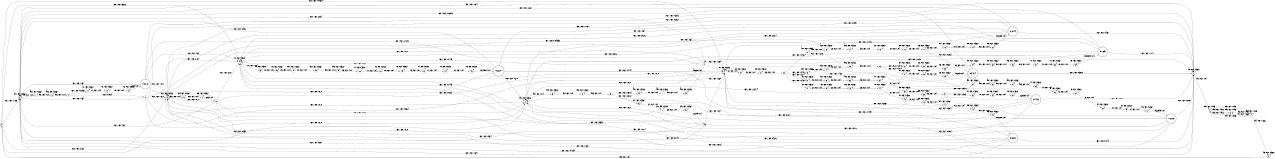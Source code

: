 digraph FST {
rankdir = LR;
size = "8.5,11";
center = 1;
orientation = Portrait;
ranksep = "0.4";
nodesep = "0.25";
0 [label = "0", shape = circle, style = bold, fontsize = 14]
	0 -> 6 [label = "<eps>:<eps>/11.505", fontsize = 14];
	0 -> 15 [label = "<eps>:<eps>/67.384", fontsize = 14];
	0 -> 19 [label = "<eps>:<eps>/0.0088017", fontsize = 14];
	0 -> 82 [label = "<eps>:<eps>/22.553", fontsize = 14];
	0 -> 94 [label = "<eps>:<eps>/83.365", fontsize = 14];
1 [label = "1", shape = circle, style = solid, fontsize = 14]
	1 -> 1 [label = "sil_1:<eps>/0.35667", fontsize = 14];
	1 -> 2 [label = "sil_1:<eps>/1.204", fontsize = 14];
2 [label = "2", shape = circle, style = solid, fontsize = 14]
	2 -> 2 [label = "sil_2:<eps>/1.0986", fontsize = 14];
	2 -> 3 [label = "sil_2:<eps>/1.0986", fontsize = 14];
	2 -> 4 [label = "sil_2:<eps>/1.0986", fontsize = 14];
3 [label = "3", shape = circle, style = solid, fontsize = 14]
	3 -> 2 [label = "sil_3:<eps>/1.0986", fontsize = 14];
	3 -> 3 [label = "sil_3:<eps>/1.0986", fontsize = 14];
	3 -> 4 [label = "sil_3:<eps>/1.0986", fontsize = 14];
4 [label = "4", shape = circle, style = solid, fontsize = 14]
	4 -> 2 [label = "sil_4:<eps>/1.3863", fontsize = 14];
	4 -> 3 [label = "sil_4:<eps>/1.3863", fontsize = 14];
	4 -> 4 [label = "sil_4:<eps>/1.3863", fontsize = 14];
	4 -> 5 [label = "sil_4:<eps>/1.3863", fontsize = 14];
5 [label = "5", shape = doublecircle, style = solid, fontsize = 14]
	5 -> 5 [label = "sil_5:<eps>/0.35667", fontsize = 14];
	5 -> 0 [label = "sil_5:<eps>/1.204", fontsize = 14];
6 [label = "6", shape = circle, style = solid, fontsize = 14]
	6 -> 6 [label = "ah_1:<eps>/0.35667", fontsize = 14];
	6 -> 7 [label = "ah_1:<eps>/1.204", fontsize = 14];
7 [label = "7", shape = circle, style = solid, fontsize = 14]
	7 -> 7 [label = "ah_2:<eps>/0.35667", fontsize = 14];
	7 -> 8 [label = "ah_2:<eps>/1.204", fontsize = 14];
8 [label = "8", shape = circle, style = solid, fontsize = 14]
	8 -> 8 [label = "ah_3:<eps>/0.35667", fontsize = 14];
	8 -> 9 [label = "ah_3:<eps>/1.204", fontsize = 14];
9 [label = "9", shape = circle, style = solid, fontsize = 14]
	9 -> 10 [label = "<eps>:a/1.0969", fontsize = 14];
	9 -> 11 [label = "<eps>:<eps>/0.039324", fontsize = 14];
10 [label = "10", shape = circle, style = solid, fontsize = 14]
	10 -> 1 [label = "<eps>:<eps>/0.23084", fontsize = 14];
	10 -> 6 [label = "<eps>:<eps>/4.654", fontsize = 14];
	10 -> 15 [label = "<eps>:<eps>/1e+10", fontsize = 14];
	10 -> 19 [label = "<eps>:<eps>/0.05884", fontsize = 14];
	10 -> 82 [label = "<eps>:<eps>/1e+10", fontsize = 14];
	10 -> 94 [label = "<eps>:<eps>/3.2677", fontsize = 14];
11 [label = "11", shape = circle, style = solid, fontsize = 14]
	11 -> 11 [label = "v_1:<eps>/0.35667", fontsize = 14];
	11 -> 12 [label = "v_1:<eps>/1.204", fontsize = 14];
12 [label = "12", shape = circle, style = solid, fontsize = 14]
	12 -> 12 [label = "v_2:<eps>/0.35667", fontsize = 14];
	12 -> 13 [label = "v_2:<eps>/1.204", fontsize = 14];
13 [label = "13", shape = circle, style = solid, fontsize = 14]
	13 -> 13 [label = "v_3:<eps>/0.35667", fontsize = 14];
	13 -> 14 [label = "v_3:of/1.204", fontsize = 14];
14 [label = "14/307.22", shape = doublecircle, style = solid, fontsize = 14]
	14 -> 1 [label = "<eps>:<eps>/0.25192", fontsize = 14];
	14 -> 6 [label = "<eps>:<eps>/4.654", fontsize = 14];
	14 -> 15 [label = "<eps>:<eps>/1e+10", fontsize = 14];
	14 -> 19 [label = "<eps>:<eps>/-0.78412", fontsize = 14];
	14 -> 82 [label = "<eps>:<eps>/1e+10", fontsize = 14];
	14 -> 94 [label = "<eps>:<eps>/4.654", fontsize = 14];
15 [label = "15", shape = circle, style = solid, fontsize = 14]
	15 -> 15 [label = "ey_1:<eps>/0.35667", fontsize = 14];
	15 -> 16 [label = "ey_1:<eps>/1.204", fontsize = 14];
16 [label = "16", shape = circle, style = solid, fontsize = 14]
	16 -> 16 [label = "ey_2:<eps>/0.35667", fontsize = 14];
	16 -> 17 [label = "ey_2:<eps>/1.204", fontsize = 14];
17 [label = "17", shape = circle, style = solid, fontsize = 14]
	17 -> 17 [label = "ey_3:<eps>/0.35667", fontsize = 14];
	17 -> 18 [label = "ey_3:a/1.204", fontsize = 14];
18 [label = "18", shape = circle, style = solid, fontsize = 14]
	18 -> 1 [label = "<eps>:<eps>/0.23084", fontsize = 14];
	18 -> 6 [label = "<eps>:<eps>/4.654", fontsize = 14];
	18 -> 15 [label = "<eps>:<eps>/1e+10", fontsize = 14];
	18 -> 19 [label = "<eps>:<eps>/0.05884", fontsize = 14];
	18 -> 82 [label = "<eps>:<eps>/1e+10", fontsize = 14];
	18 -> 94 [label = "<eps>:<eps>/3.2677", fontsize = 14];
19 [label = "19", shape = circle, style = solid, fontsize = 14]
	19 -> 19 [label = "p_1:<eps>/0.35667", fontsize = 14];
	19 -> 20 [label = "p_1:<eps>/1.204", fontsize = 14];
20 [label = "20", shape = circle, style = solid, fontsize = 14]
	20 -> 20 [label = "p_2:<eps>/0.35667", fontsize = 14];
	20 -> 21 [label = "p_2:<eps>/1.204", fontsize = 14];
21 [label = "21", shape = circle, style = solid, fontsize = 14]
	21 -> 21 [label = "p_3:<eps>/0.35667", fontsize = 14];
	21 -> 22 [label = "p_3:<eps>/1.204", fontsize = 14];
22 [label = "22", shape = circle, style = solid, fontsize = 14]
	22 -> 23 [label = "<eps>:<eps>/1.5425", fontsize = 14];
	22 -> 41 [label = "<eps>:<eps>/7.6485", fontsize = 14];
	22 -> 51 [label = "<eps>:<eps>/1.6811", fontsize = 14];
	22 -> 72 [label = "<eps>:<eps>/10.963", fontsize = 14];
23 [label = "23", shape = circle, style = solid, fontsize = 14]
	23 -> 23 [label = "eh_1:<eps>/0.35667", fontsize = 14];
	23 -> 24 [label = "eh_1:<eps>/1.204", fontsize = 14];
24 [label = "24", shape = circle, style = solid, fontsize = 14]
	24 -> 24 [label = "eh_2:<eps>/0.35667", fontsize = 14];
	24 -> 25 [label = "eh_2:<eps>/1.204", fontsize = 14];
25 [label = "25", shape = circle, style = solid, fontsize = 14]
	25 -> 25 [label = "eh_3:<eps>/0.35667", fontsize = 14];
	25 -> 26 [label = "eh_3:<eps>/1.204", fontsize = 14];
26 [label = "26", shape = circle, style = solid, fontsize = 14]
	26 -> 27 [label = "<eps>:<eps>/0.40079", fontsize = 14];
	26 -> 31 [label = "<eps>:<eps>/0.12975", fontsize = 14];
27 [label = "27", shape = circle, style = solid, fontsize = 14]
	27 -> 27 [label = "k_1:<eps>/0.35667", fontsize = 14];
	27 -> 28 [label = "k_1:<eps>/1.204", fontsize = 14];
28 [label = "28", shape = circle, style = solid, fontsize = 14]
	28 -> 28 [label = "k_2:<eps>/0.35667", fontsize = 14];
	28 -> 29 [label = "k_2:<eps>/1.204", fontsize = 14];
29 [label = "29", shape = circle, style = solid, fontsize = 14]
	29 -> 29 [label = "k_3:<eps>/0.35667", fontsize = 14];
	29 -> 30 [label = "k_3:peck/1.204", fontsize = 14];
30 [label = "30/57.319", shape = doublecircle, style = solid, fontsize = 14]
	30 -> 1 [label = "<eps>:<eps>/0.33205", fontsize = 14];
	30 -> 6 [label = "<eps>:<eps>/-0.082238", fontsize = 14];
	30 -> 15 [label = "<eps>:<eps>/0.0095695", fontsize = 14];
	30 -> 19 [label = "<eps>:<eps>/1.4351", fontsize = 14];
	30 -> 82 [label = "<eps>:<eps>/-0.57179", fontsize = 14];
	30 -> 94 [label = "<eps>:<eps>/3.9608", fontsize = 14];
31 [label = "31", shape = circle, style = solid, fontsize = 14]
	31 -> 31 [label = "p_1:<eps>/0.35667", fontsize = 14];
	31 -> 32 [label = "p_1:<eps>/1.204", fontsize = 14];
32 [label = "32", shape = circle, style = solid, fontsize = 14]
	32 -> 32 [label = "p_2:<eps>/0.35667", fontsize = 14];
	32 -> 33 [label = "p_2:<eps>/1.204", fontsize = 14];
33 [label = "33", shape = circle, style = solid, fontsize = 14]
	33 -> 33 [label = "p_3:<eps>/0.35667", fontsize = 14];
	33 -> 34 [label = "p_3:<eps>/1.204", fontsize = 14];
34 [label = "34", shape = circle, style = solid, fontsize = 14]
	34 -> 34 [label = "er_1:<eps>/0.35667", fontsize = 14];
	34 -> 35 [label = "er_1:<eps>/1.204", fontsize = 14];
35 [label = "35", shape = circle, style = solid, fontsize = 14]
	35 -> 35 [label = "er_2:<eps>/0.35667", fontsize = 14];
	35 -> 36 [label = "er_2:<eps>/1.204", fontsize = 14];
36 [label = "36", shape = circle, style = solid, fontsize = 14]
	36 -> 36 [label = "er_3:<eps>/0.35667", fontsize = 14];
	36 -> 37 [label = "er_3:<eps>/1.204", fontsize = 14];
37 [label = "37", shape = circle, style = solid, fontsize = 14]
	37 -> 37 [label = "z_1:<eps>/0.35667", fontsize = 14];
	37 -> 38 [label = "z_1:<eps>/1.204", fontsize = 14];
38 [label = "38", shape = circle, style = solid, fontsize = 14]
	38 -> 38 [label = "z_2:<eps>/0.35667", fontsize = 14];
	38 -> 39 [label = "z_2:<eps>/1.204", fontsize = 14];
39 [label = "39", shape = circle, style = solid, fontsize = 14]
	39 -> 39 [label = "z_3:<eps>/0.35667", fontsize = 14];
	39 -> 40 [label = "z_3:peppers/1.204", fontsize = 14];
40 [label = "40/1.0695", shape = doublecircle, style = solid, fontsize = 14]
	40 -> 1 [label = "<eps>:<eps>/1.7014", fontsize = 14];
	40 -> 6 [label = "<eps>:<eps>/1.2867", fontsize = 14];
	40 -> 15 [label = "<eps>:<eps>/4.654", fontsize = 14];
	40 -> 19 [label = "<eps>:<eps>/-0.8873", fontsize = 14];
	40 -> 82 [label = "<eps>:<eps>/1.3218", fontsize = 14];
	40 -> 94 [label = "<eps>:<eps>/4.654", fontsize = 14];
41 [label = "41", shape = circle, style = solid, fontsize = 14]
	41 -> 41 [label = "iy_1:<eps>/0.35667", fontsize = 14];
	41 -> 42 [label = "iy_1:<eps>/1.204", fontsize = 14];
42 [label = "42", shape = circle, style = solid, fontsize = 14]
	42 -> 42 [label = "iy_2:<eps>/0.35667", fontsize = 14];
	42 -> 43 [label = "iy_2:<eps>/1.204", fontsize = 14];
43 [label = "43", shape = circle, style = solid, fontsize = 14]
	43 -> 43 [label = "iy_3:<eps>/0.35667", fontsize = 14];
	43 -> 44 [label = "iy_3:<eps>/1.204", fontsize = 14];
44 [label = "44", shape = circle, style = solid, fontsize = 14]
	44 -> 44 [label = "t_1:<eps>/0.35667", fontsize = 14];
	44 -> 45 [label = "t_1:<eps>/1.204", fontsize = 14];
45 [label = "45", shape = circle, style = solid, fontsize = 14]
	45 -> 45 [label = "t_2:<eps>/0.35667", fontsize = 14];
	45 -> 46 [label = "t_2:<eps>/1.204", fontsize = 14];
46 [label = "46", shape = circle, style = solid, fontsize = 14]
	46 -> 46 [label = "t_3:<eps>/0.35667", fontsize = 14];
	46 -> 47 [label = "t_3:<eps>/1.204", fontsize = 14];
47 [label = "47", shape = circle, style = solid, fontsize = 14]
	47 -> 47 [label = "er_1:<eps>/0.35667", fontsize = 14];
	47 -> 48 [label = "er_1:<eps>/1.204", fontsize = 14];
48 [label = "48", shape = circle, style = solid, fontsize = 14]
	48 -> 48 [label = "er_2:<eps>/0.35667", fontsize = 14];
	48 -> 49 [label = "er_2:<eps>/1.204", fontsize = 14];
49 [label = "49", shape = circle, style = solid, fontsize = 14]
	49 -> 49 [label = "er_3:<eps>/0.35667", fontsize = 14];
	49 -> 50 [label = "er_3:peter/1.204", fontsize = 14];
50 [label = "50/36.852", shape = doublecircle, style = solid, fontsize = 14]
	50 -> 1 [label = "<eps>:<eps>/0.37414", fontsize = 14];
	50 -> 6 [label = "<eps>:<eps>/1.6094", fontsize = 14];
	50 -> 15 [label = "<eps>:<eps>/2.3514", fontsize = 14];
	50 -> 19 [label = "<eps>:<eps>/-0.47594", fontsize = 14];
	50 -> 82 [label = "<eps>:<eps>/3.9608", fontsize = 14];
	50 -> 94 [label = "<eps>:<eps>/1.8814", fontsize = 14];
51 [label = "51", shape = circle, style = solid, fontsize = 14]
	51 -> 51 [label = "ih_1:<eps>/0.35667", fontsize = 14];
	51 -> 52 [label = "ih_1:<eps>/1.204", fontsize = 14];
52 [label = "52", shape = circle, style = solid, fontsize = 14]
	52 -> 52 [label = "ih_2:<eps>/0.35667", fontsize = 14];
	52 -> 53 [label = "ih_2:<eps>/1.204", fontsize = 14];
53 [label = "53", shape = circle, style = solid, fontsize = 14]
	53 -> 53 [label = "ih_3:<eps>/0.35667", fontsize = 14];
	53 -> 54 [label = "ih_3:<eps>/1.204", fontsize = 14];
54 [label = "54", shape = circle, style = solid, fontsize = 14]
	54 -> 54 [label = "k_1:<eps>/0.35667", fontsize = 14];
	54 -> 55 [label = "k_1:<eps>/1.204", fontsize = 14];
55 [label = "55", shape = circle, style = solid, fontsize = 14]
	55 -> 55 [label = "k_2:<eps>/0.35667", fontsize = 14];
	55 -> 56 [label = "k_2:<eps>/1.204", fontsize = 14];
56 [label = "56", shape = circle, style = solid, fontsize = 14]
	56 -> 56 [label = "k_3:<eps>/0.35667", fontsize = 14];
	56 -> 57 [label = "k_3:<eps>/1.204", fontsize = 14];
57 [label = "57", shape = circle, style = solid, fontsize = 14]
	57 -> 58 [label = "<eps>:<eps>/0.22851", fontsize = 14];
	57 -> 62 [label = "<eps>:<eps>/0.23318", fontsize = 14];
58 [label = "58", shape = circle, style = solid, fontsize = 14]
	58 -> 58 [label = "t_1:<eps>/0.35667", fontsize = 14];
	58 -> 59 [label = "t_1:<eps>/1.204", fontsize = 14];
59 [label = "59", shape = circle, style = solid, fontsize = 14]
	59 -> 59 [label = "t_2:<eps>/0.35667", fontsize = 14];
	59 -> 60 [label = "t_2:<eps>/1.204", fontsize = 14];
60 [label = "60", shape = circle, style = solid, fontsize = 14]
	60 -> 60 [label = "t_3:<eps>/0.35667", fontsize = 14];
	60 -> 61 [label = "t_3:picked/1.204", fontsize = 14];
61 [label = "61/2.1513", shape = doublecircle, style = solid, fontsize = 14]
	61 -> 1 [label = "<eps>:<eps>/1.2007", fontsize = 14];
	61 -> 6 [label = "<eps>:<eps>/2.3514", fontsize = 14];
	61 -> 15 [label = "<eps>:<eps>/3.5553", fontsize = 14];
	61 -> 19 [label = "<eps>:<eps>/-0.88337", fontsize = 14];
	61 -> 82 [label = "<eps>:<eps>/3.2677", fontsize = 14];
	61 -> 94 [label = "<eps>:<eps>/1e+10", fontsize = 14];
62 [label = "62", shape = circle, style = solid, fontsize = 14]
	62 -> 62 [label = "ah_1:<eps>/0.35667", fontsize = 14];
	62 -> 63 [label = "ah_1:<eps>/1.204", fontsize = 14];
63 [label = "63", shape = circle, style = solid, fontsize = 14]
	63 -> 63 [label = "ah_2:<eps>/0.35667", fontsize = 14];
	63 -> 64 [label = "ah_2:<eps>/1.204", fontsize = 14];
64 [label = "64", shape = circle, style = solid, fontsize = 14]
	64 -> 64 [label = "ah_3:<eps>/0.35667", fontsize = 14];
	64 -> 65 [label = "ah_3:<eps>/1.204", fontsize = 14];
65 [label = "65", shape = circle, style = solid, fontsize = 14]
	65 -> 65 [label = "l_1:<eps>/0.35667", fontsize = 14];
	65 -> 66 [label = "l_1:<eps>/1.204", fontsize = 14];
66 [label = "66", shape = circle, style = solid, fontsize = 14]
	66 -> 66 [label = "l_2:<eps>/0.35667", fontsize = 14];
	66 -> 67 [label = "l_2:<eps>/1.204", fontsize = 14];
67 [label = "67", shape = circle, style = solid, fontsize = 14]
	67 -> 67 [label = "l_3:<eps>/0.35667", fontsize = 14];
	67 -> 68 [label = "l_3:<eps>/1.204", fontsize = 14];
68 [label = "68", shape = circle, style = solid, fontsize = 14]
	68 -> 68 [label = "d_1:<eps>/0.35667", fontsize = 14];
	68 -> 69 [label = "d_1:<eps>/1.204", fontsize = 14];
69 [label = "69", shape = circle, style = solid, fontsize = 14]
	69 -> 69 [label = "d_2:<eps>/0.35667", fontsize = 14];
	69 -> 70 [label = "d_2:<eps>/1.204", fontsize = 14];
70 [label = "70", shape = circle, style = solid, fontsize = 14]
	70 -> 70 [label = "d_3:<eps>/0.35667", fontsize = 14];
	70 -> 71 [label = "d_3:pickled/1.204", fontsize = 14];
71 [label = "71/66.125", shape = doublecircle, style = solid, fontsize = 14]
	71 -> 1 [label = "<eps>:<eps>/0.32087", fontsize = 14];
	71 -> 6 [label = "<eps>:<eps>/-0.40229", fontsize = 14];
	71 -> 15 [label = "<eps>:<eps>/3.0445", fontsize = 14];
	71 -> 19 [label = "<eps>:<eps>/0.33647", fontsize = 14];
	71 -> 82 [label = "<eps>:<eps>/1.3218", fontsize = 14];
	71 -> 94 [label = "<eps>:<eps>/4.654", fontsize = 14];
72 [label = "72", shape = circle, style = solid, fontsize = 14]
	72 -> 72 [label = "ay_1:<eps>/0.35667", fontsize = 14];
	72 -> 73 [label = "ay_1:<eps>/1.204", fontsize = 14];
73 [label = "73", shape = circle, style = solid, fontsize = 14]
	73 -> 73 [label = "ay_2:<eps>/0.35667", fontsize = 14];
	73 -> 74 [label = "ay_2:<eps>/1.204", fontsize = 14];
74 [label = "74", shape = circle, style = solid, fontsize = 14]
	74 -> 74 [label = "ay_3:<eps>/0.35667", fontsize = 14];
	74 -> 75 [label = "ay_3:<eps>/1.204", fontsize = 14];
75 [label = "75", shape = circle, style = solid, fontsize = 14]
	75 -> 75 [label = "p_1:<eps>/0.35667", fontsize = 14];
	75 -> 76 [label = "p_1:<eps>/1.204", fontsize = 14];
76 [label = "76", shape = circle, style = solid, fontsize = 14]
	76 -> 76 [label = "p_2:<eps>/0.35667", fontsize = 14];
	76 -> 77 [label = "p_2:<eps>/1.204", fontsize = 14];
77 [label = "77", shape = circle, style = solid, fontsize = 14]
	77 -> 77 [label = "p_3:<eps>/0.35667", fontsize = 14];
	77 -> 78 [label = "p_3:<eps>/1.204", fontsize = 14];
78 [label = "78", shape = circle, style = solid, fontsize = 14]
	78 -> 78 [label = "er_1:<eps>/0.35667", fontsize = 14];
	78 -> 79 [label = "er_1:<eps>/1.204", fontsize = 14];
79 [label = "79", shape = circle, style = solid, fontsize = 14]
	79 -> 79 [label = "er_2:<eps>/0.35667", fontsize = 14];
	79 -> 80 [label = "er_2:<eps>/1.204", fontsize = 14];
80 [label = "80", shape = circle, style = solid, fontsize = 14]
	80 -> 80 [label = "er_3:<eps>/0.35667", fontsize = 14];
	80 -> 81 [label = "er_3:piper/1.204", fontsize = 14];
81 [label = "81/22.799", shape = doublecircle, style = solid, fontsize = 14]
	81 -> 1 [label = "<eps>:<eps>/0.4357", fontsize = 14];
	81 -> 6 [label = "<eps>:<eps>/1.8814", fontsize = 14];
	81 -> 15 [label = "<eps>:<eps>/2.7081", fontsize = 14];
	81 -> 19 [label = "<eps>:<eps>/-0.74872", fontsize = 14];
	81 -> 82 [label = "<eps>:<eps>/2.3514", fontsize = 14];
	81 -> 94 [label = "<eps>:<eps>/3.9608", fontsize = 14];
82 [label = "82", shape = circle, style = solid, fontsize = 14]
	82 -> 82 [label = "dh_1:<eps>/0.35667", fontsize = 14];
	82 -> 83 [label = "dh_1:<eps>/1.204", fontsize = 14];
83 [label = "83", shape = circle, style = solid, fontsize = 14]
	83 -> 83 [label = "dh_2:<eps>/0.35667", fontsize = 14];
	83 -> 84 [label = "dh_2:<eps>/1.204", fontsize = 14];
84 [label = "84", shape = circle, style = solid, fontsize = 14]
	84 -> 84 [label = "dh_3:<eps>/0.35667", fontsize = 14];
	84 -> 85 [label = "dh_3:<eps>/1.204", fontsize = 14];
85 [label = "85", shape = circle, style = solid, fontsize = 14]
	85 -> 86 [label = "<eps>:<eps>/0.23084", fontsize = 14];
	85 -> 90 [label = "<eps>:<eps>/0.23084", fontsize = 14];
86 [label = "86", shape = circle, style = solid, fontsize = 14]
	86 -> 86 [label = "ah_1:<eps>/0.35667", fontsize = 14];
	86 -> 87 [label = "ah_1:<eps>/1.204", fontsize = 14];
87 [label = "87", shape = circle, style = solid, fontsize = 14]
	87 -> 87 [label = "ah_2:<eps>/0.35667", fontsize = 14];
	87 -> 88 [label = "ah_2:<eps>/1.204", fontsize = 14];
88 [label = "88", shape = circle, style = solid, fontsize = 14]
	88 -> 88 [label = "ah_3:<eps>/0.35667", fontsize = 14];
	88 -> 89 [label = "ah_3:the/1.204", fontsize = 14];
89 [label = "89", shape = circle, style = solid, fontsize = 14]
	89 -> 1 [label = "<eps>:<eps>/0.23084", fontsize = 14];
	89 -> 6 [label = "<eps>:<eps>/2.3514", fontsize = 14];
	89 -> 15 [label = "<eps>:<eps>/1e+10", fontsize = 14];
	89 -> 19 [label = "<eps>:<eps>/1.5629", fontsize = 14];
	89 -> 82 [label = "<eps>:<eps>/1e+10", fontsize = 14];
	89 -> 94 [label = "<eps>:<eps>/0.27193", fontsize = 14];
90 [label = "90", shape = circle, style = solid, fontsize = 14]
	90 -> 90 [label = "iy_1:<eps>/0.35667", fontsize = 14];
	90 -> 91 [label = "iy_1:<eps>/1.204", fontsize = 14];
91 [label = "91", shape = circle, style = solid, fontsize = 14]
	91 -> 91 [label = "iy_2:<eps>/0.35667", fontsize = 14];
	91 -> 92 [label = "iy_2:<eps>/1.204", fontsize = 14];
92 [label = "92", shape = circle, style = solid, fontsize = 14]
	92 -> 92 [label = "iy_3:<eps>/0.35667", fontsize = 14];
	92 -> 93 [label = "iy_3:the/1.204", fontsize = 14];
93 [label = "93", shape = circle, style = solid, fontsize = 14]
	93 -> 1 [label = "<eps>:<eps>/0.23084", fontsize = 14];
	93 -> 6 [label = "<eps>:<eps>/2.3514", fontsize = 14];
	93 -> 15 [label = "<eps>:<eps>/1e+10", fontsize = 14];
	93 -> 19 [label = "<eps>:<eps>/1.5629", fontsize = 14];
	93 -> 82 [label = "<eps>:<eps>/1e+10", fontsize = 14];
	93 -> 94 [label = "<eps>:<eps>/0.27193", fontsize = 14];
94 [label = "94", shape = circle, style = solid, fontsize = 14]
	94 -> 94 [label = "w_1:<eps>/0.35667", fontsize = 14];
	94 -> 95 [label = "w_1:<eps>/1.204", fontsize = 14];
95 [label = "95", shape = circle, style = solid, fontsize = 14]
	95 -> 95 [label = "w_2:<eps>/0.35667", fontsize = 14];
	95 -> 96 [label = "w_2:<eps>/1.204", fontsize = 14];
96 [label = "96", shape = circle, style = solid, fontsize = 14]
	96 -> 96 [label = "w_3:<eps>/0.35667", fontsize = 14];
	96 -> 97 [label = "w_3:<eps>/1.204", fontsize = 14];
97 [label = "97", shape = circle, style = solid, fontsize = 14]
	97 -> 97 [label = "eh_1:<eps>/0.35667", fontsize = 14];
	97 -> 98 [label = "eh_1:<eps>/1.204", fontsize = 14];
98 [label = "98", shape = circle, style = solid, fontsize = 14]
	98 -> 98 [label = "eh_2:<eps>/0.35667", fontsize = 14];
	98 -> 99 [label = "eh_2:<eps>/1.204", fontsize = 14];
99 [label = "99", shape = circle, style = solid, fontsize = 14]
	99 -> 99 [label = "eh_3:<eps>/0.35667", fontsize = 14];
	99 -> 100 [label = "eh_3:<eps>/1.204", fontsize = 14];
100 [label = "100", shape = circle, style = solid, fontsize = 14]
	100 -> 100 [label = "r_1:<eps>/0.35667", fontsize = 14];
	100 -> 101 [label = "r_1:<eps>/1.204", fontsize = 14];
101 [label = "101", shape = circle, style = solid, fontsize = 14]
	101 -> 101 [label = "r_2:<eps>/0.35667", fontsize = 14];
	101 -> 102 [label = "r_2:<eps>/1.204", fontsize = 14];
102 [label = "102", shape = circle, style = solid, fontsize = 14]
	102 -> 102 [label = "r_3:<eps>/0.35667", fontsize = 14];
	102 -> 103 [label = "r_3:<eps>/1.204", fontsize = 14];
103 [label = "103", shape = circle, style = solid, fontsize = 14]
	103 -> 103 [label = "z_1:<eps>/0.35667", fontsize = 14];
	103 -> 104 [label = "z_1:<eps>/1.204", fontsize = 14];
104 [label = "104", shape = circle, style = solid, fontsize = 14]
	104 -> 104 [label = "z_2:<eps>/0.35667", fontsize = 14];
	104 -> 105 [label = "z_2:<eps>/1.204", fontsize = 14];
105 [label = "105", shape = circle, style = solid, fontsize = 14]
	105 -> 105 [label = "z_3:<eps>/0.35667", fontsize = 14];
	105 -> 106 [label = "z_3:where's/1.204", fontsize = 14];
106 [label = "106/678.07", shape = doublecircle, style = solid, fontsize = 14]
	106 -> 1 [label = "<eps>:<eps>/0.23907", fontsize = 14];
	106 -> 6 [label = "<eps>:<eps>/3.9608", fontsize = 14];
	106 -> 15 [label = "<eps>:<eps>/1e+10", fontsize = 14];
	106 -> 19 [label = "<eps>:<eps>/0.74194", fontsize = 14];
	106 -> 82 [label = "<eps>:<eps>/1e+10", fontsize = 14];
	106 -> 94 [label = "<eps>:<eps>/1e+10", fontsize = 14];
}
